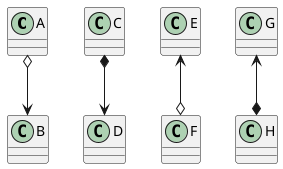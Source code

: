 {
  "sha1": "mi2y9gjaitg4h58kp3fuxaeegr8vxpn",
  "insertion": {
    "when": "2024-06-03T18:59:35.298Z",
    "user": "plantuml@gmail.com"
  }
}
@startuml

A o--> B
C *--> D
E <--o F
G <--* H

@enduml
